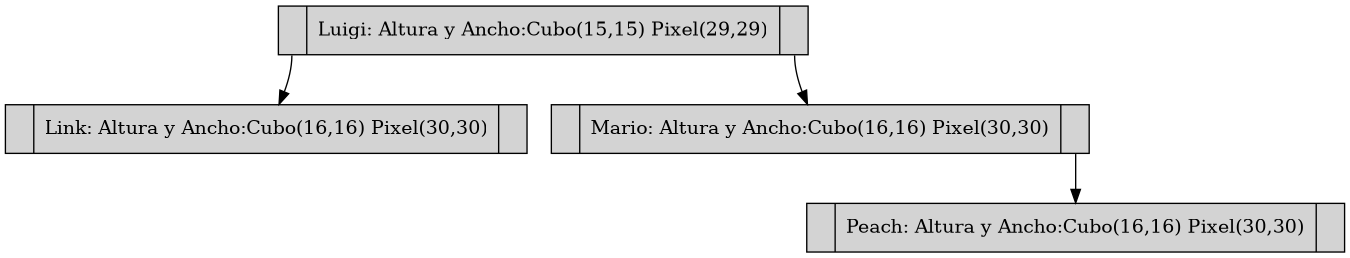 digraph GraficaARBOL { 
size="9,9" 
rankdir=TB 
node[shape=record,style=filled]
"Luigi"[label ="<C0>|<C1>Luigi: Altura y Ancho:Cubo(15,15) Pixel(29,29)|<C2>"]; 
"Link"[label ="<C0>|<C1>Link: Altura y Ancho:Cubo(16,16) Pixel(30,30)|<C2>"]; 
"Luigi":C0->"Link"; 
"Mario"[label ="<C0>|<C1>Mario: Altura y Ancho:Cubo(16,16) Pixel(30,30)|<C2>"]; 
"Peach"[label ="<C0>|<C1>Peach: Altura y Ancho:Cubo(16,16) Pixel(30,30)|<C2>"]; 
"Mario":C2->"Peach"; 
"Luigi":C2->"Mario"; 
}